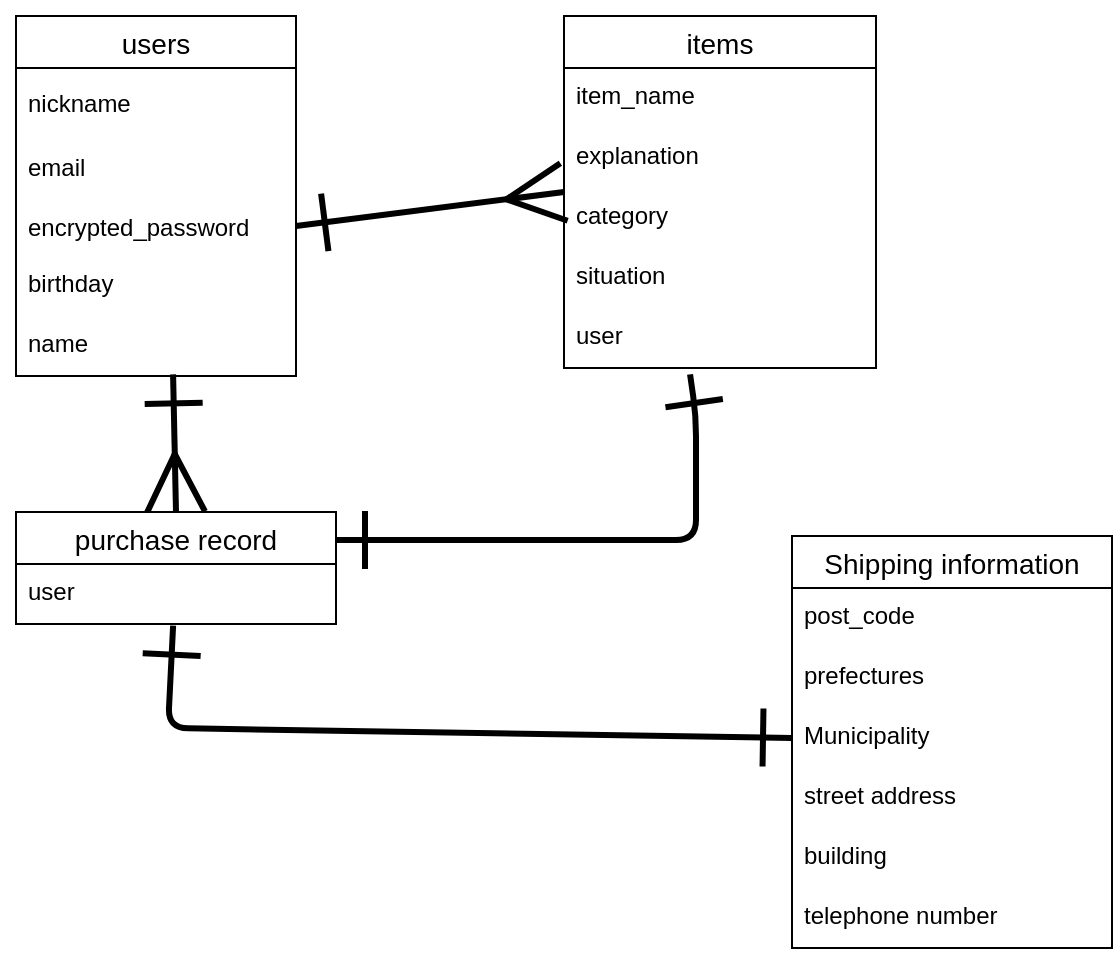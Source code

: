 <mxfile>
    <diagram id="a6E6QJQk8y6paAJDhlJO" name="ページ1">
        <mxGraphModel dx="328" dy="563" grid="1" gridSize="12" guides="1" tooltips="1" connect="1" arrows="1" fold="1" page="1" pageScale="1" pageWidth="827" pageHeight="1169" math="0" shadow="0">
            <root>
                <mxCell id="0"/>
                <mxCell id="1" parent="0"/>
                <mxCell id="38" style="edgeStyle=none;html=1;exitX=0;exitY=0;exitDx=0;exitDy=0;entryX=0;entryY=0;entryDx=0;entryDy=0;" edge="1" parent="1" source="15" target="15">
                    <mxGeometry relative="1" as="geometry">
                        <mxPoint x="100" y="40" as="targetPoint"/>
                    </mxGeometry>
                </mxCell>
                <mxCell id="15" value="users" style="swimlane;fontStyle=0;childLayout=stackLayout;horizontal=1;startSize=26;horizontalStack=0;resizeParent=1;resizeParentMax=0;resizeLast=0;collapsible=1;marginBottom=0;align=center;fontSize=14;" vertex="1" parent="1">
                    <mxGeometry x="140" y="40" width="140" height="180" as="geometry">
                        <mxRectangle x="90" y="90" width="60" height="30" as="alternateBounds"/>
                    </mxGeometry>
                </mxCell>
                <mxCell id="16" value="nickname" style="text;strokeColor=none;fillColor=none;spacingLeft=4;spacingRight=4;overflow=hidden;rotatable=0;points=[[0,0.5],[1,0.5]];portConstraint=eastwest;fontSize=12;align=left;verticalAlign=middle;" vertex="1" parent="15">
                    <mxGeometry y="26" width="140" height="34" as="geometry"/>
                </mxCell>
                <mxCell id="39" value="email" style="text;strokeColor=none;fillColor=none;spacingLeft=4;spacingRight=4;overflow=hidden;rotatable=0;points=[[0,0.5],[1,0.5]];portConstraint=eastwest;fontSize=12;verticalAlign=middle;" vertex="1" parent="15">
                    <mxGeometry y="60" width="140" height="30" as="geometry"/>
                </mxCell>
                <mxCell id="41" value="encrypted_password" style="text;strokeColor=none;fillColor=none;spacingLeft=4;spacingRight=4;overflow=hidden;rotatable=0;points=[[0,0.5],[1,0.5]];portConstraint=eastwest;fontSize=12;verticalAlign=middle;" vertex="1" parent="15">
                    <mxGeometry y="90" width="140" height="30" as="geometry"/>
                </mxCell>
                <mxCell id="46" value="" style="edgeStyle=none;html=1;startArrow=none;" edge="1" parent="15">
                    <mxGeometry relative="1" as="geometry">
                        <mxPoint x="211.818" y="120" as="sourcePoint"/>
                        <mxPoint x="212" y="120" as="targetPoint"/>
                        <Array as="points"/>
                    </mxGeometry>
                </mxCell>
                <mxCell id="59" value="" style="edgeStyle=none;html=1;entryX=0.493;entryY=1.027;entryDx=0;entryDy=0;entryPerimeter=0;endArrow=none;startArrow=none;" edge="1" parent="15" source="95" target="58">
                    <mxGeometry relative="1" as="geometry">
                        <mxPoint x="325.472" y="230" as="sourcePoint"/>
                        <mxPoint x="327.34" y="190.81" as="targetPoint"/>
                    </mxGeometry>
                </mxCell>
                <mxCell id="58" value="birthday" style="text;strokeColor=none;fillColor=none;spacingLeft=4;spacingRight=4;overflow=hidden;rotatable=0;points=[[0,0.5],[1,0.5]];portConstraint=eastwest;fontSize=12;" vertex="1" parent="15">
                    <mxGeometry y="120" width="140" height="30" as="geometry"/>
                </mxCell>
                <mxCell id="136" value="" style="edgeStyle=none;html=1;entryX=0.493;entryY=1.027;entryDx=0;entryDy=0;entryPerimeter=0;endArrow=none;" edge="1" parent="15" source="15" target="95">
                    <mxGeometry relative="1" as="geometry">
                        <mxPoint x="350.831" y="250" as="sourcePoint"/>
                        <mxPoint x="351.99" y="220.81" as="targetPoint"/>
                    </mxGeometry>
                </mxCell>
                <mxCell id="95" value="name" style="text;strokeColor=none;fillColor=none;spacingLeft=4;spacingRight=4;overflow=hidden;rotatable=0;points=[[0,0.5],[1,0.5]];portConstraint=eastwest;fontSize=12;" vertex="1" parent="15">
                    <mxGeometry y="150" width="140" height="30" as="geometry"/>
                </mxCell>
                <mxCell id="23" value="items" style="swimlane;fontStyle=0;childLayout=stackLayout;horizontal=1;startSize=26;horizontalStack=0;resizeParent=1;resizeParentMax=0;resizeLast=0;collapsible=1;marginBottom=0;align=center;fontSize=14;" vertex="1" parent="1">
                    <mxGeometry x="414" y="40" width="156" height="176" as="geometry"/>
                </mxCell>
                <mxCell id="139" value="item_name" style="text;strokeColor=none;fillColor=none;spacingLeft=4;spacingRight=4;overflow=hidden;rotatable=0;points=[[0,0.5],[1,0.5]];portConstraint=eastwest;fontSize=12;" vertex="1" parent="23">
                    <mxGeometry y="26" width="156" height="30" as="geometry"/>
                </mxCell>
                <mxCell id="140" value="explanation&#10;&#10;" style="text;strokeColor=none;fillColor=none;spacingLeft=4;spacingRight=4;overflow=hidden;rotatable=0;points=[[0,0.5],[1,0.5]];portConstraint=eastwest;fontSize=12;" vertex="1" parent="23">
                    <mxGeometry y="56" width="156" height="30" as="geometry"/>
                </mxCell>
                <mxCell id="26" value="category&#10;&#10;" style="text;strokeColor=none;fillColor=none;spacingLeft=4;spacingRight=4;overflow=hidden;rotatable=0;points=[[0,0.5],[1,0.5]];portConstraint=eastwest;fontSize=12;" vertex="1" parent="23">
                    <mxGeometry y="86" width="156" height="30" as="geometry"/>
                </mxCell>
                <mxCell id="142" value="situation&#10;" style="text;strokeColor=none;fillColor=none;spacingLeft=4;spacingRight=4;overflow=hidden;rotatable=0;points=[[0,0.5],[1,0.5]];portConstraint=eastwest;fontSize=12;" vertex="1" parent="23">
                    <mxGeometry y="116" width="156" height="30" as="geometry"/>
                </mxCell>
                <mxCell id="143" value="user" style="text;strokeColor=none;fillColor=none;spacingLeft=4;spacingRight=4;overflow=hidden;rotatable=0;points=[[0,0.5],[1,0.5]];portConstraint=eastwest;fontSize=12;" vertex="1" parent="23">
                    <mxGeometry y="146" width="156" height="30" as="geometry"/>
                </mxCell>
                <mxCell id="146" style="edgeStyle=none;jumpSize=8;html=1;exitX=1;exitY=0.25;exitDx=0;exitDy=0;strokeWidth=3;startArrow=ERone;startFill=0;endArrow=ERone;endFill=0;startSize=25;endSize=25;sourcePerimeterSpacing=19;targetPerimeterSpacing=19;entryX=0.404;entryY=1.107;entryDx=0;entryDy=0;entryPerimeter=0;" edge="1" parent="1" source="27" target="143">
                    <mxGeometry relative="1" as="geometry">
                        <mxPoint x="492" y="302" as="targetPoint"/>
                        <Array as="points">
                            <mxPoint x="480" y="302"/>
                            <mxPoint x="480" y="240"/>
                        </Array>
                    </mxGeometry>
                </mxCell>
                <mxCell id="149" style="edgeStyle=none;jumpSize=8;html=1;exitX=0.5;exitY=0;exitDx=0;exitDy=0;entryX=0.561;entryY=0.973;entryDx=0;entryDy=0;entryPerimeter=0;strokeWidth=3;startArrow=ERmany;startFill=0;endArrow=ERone;endFill=0;startSize=25;endSize=25;sourcePerimeterSpacing=19;targetPerimeterSpacing=19;" edge="1" parent="1" source="27" target="95">
                    <mxGeometry relative="1" as="geometry"/>
                </mxCell>
                <mxCell id="27" value="purchase record" style="swimlane;fontStyle=0;childLayout=stackLayout;horizontal=1;startSize=26;horizontalStack=0;resizeParent=1;resizeParentMax=0;resizeLast=0;collapsible=1;marginBottom=0;align=center;fontSize=14;" vertex="1" parent="1">
                    <mxGeometry x="140" y="288" width="160" height="56" as="geometry"/>
                </mxCell>
                <mxCell id="28" value="user" style="text;strokeColor=none;fillColor=none;spacingLeft=4;spacingRight=4;overflow=hidden;rotatable=0;points=[[0,0.5],[1,0.5]];portConstraint=eastwest;fontSize=12;" vertex="1" parent="27">
                    <mxGeometry y="26" width="160" height="30" as="geometry"/>
                </mxCell>
                <mxCell id="31" value="Shipping information" style="swimlane;fontStyle=0;childLayout=stackLayout;horizontal=1;startSize=26;horizontalStack=0;resizeParent=1;resizeParentMax=0;resizeLast=0;collapsible=1;marginBottom=0;align=center;fontSize=14;" vertex="1" parent="1">
                    <mxGeometry x="528" y="300" width="160" height="206" as="geometry"/>
                </mxCell>
                <mxCell id="32" value="post_code" style="text;strokeColor=none;fillColor=none;spacingLeft=4;spacingRight=4;overflow=hidden;rotatable=0;points=[[0,0.5],[1,0.5]];portConstraint=eastwest;fontSize=12;" vertex="1" parent="31">
                    <mxGeometry y="26" width="160" height="30" as="geometry"/>
                </mxCell>
                <mxCell id="150" value="prefectures" style="text;strokeColor=none;fillColor=none;spacingLeft=4;spacingRight=4;overflow=hidden;rotatable=0;points=[[0,0.5],[1,0.5]];portConstraint=eastwest;fontSize=12;" vertex="1" parent="31">
                    <mxGeometry y="56" width="160" height="30" as="geometry"/>
                </mxCell>
                <mxCell id="34" value="Municipality" style="text;strokeColor=none;fillColor=none;spacingLeft=4;spacingRight=4;overflow=hidden;rotatable=0;points=[[0,0.5],[1,0.5]];portConstraint=eastwest;fontSize=12;" vertex="1" parent="31">
                    <mxGeometry y="86" width="160" height="30" as="geometry"/>
                </mxCell>
                <mxCell id="152" value="street address" style="text;strokeColor=none;fillColor=none;spacingLeft=4;spacingRight=4;overflow=hidden;rotatable=0;points=[[0,0.5],[1,0.5]];portConstraint=eastwest;fontSize=12;" vertex="1" parent="31">
                    <mxGeometry y="116" width="160" height="30" as="geometry"/>
                </mxCell>
                <mxCell id="153" value="building&#10;" style="text;strokeColor=none;fillColor=none;spacingLeft=4;spacingRight=4;overflow=hidden;rotatable=0;points=[[0,0.5],[1,0.5]];portConstraint=eastwest;fontSize=12;" vertex="1" parent="31">
                    <mxGeometry y="146" width="160" height="30" as="geometry"/>
                </mxCell>
                <mxCell id="155" value="telephone number" style="text;strokeColor=none;fillColor=none;spacingLeft=4;spacingRight=4;overflow=hidden;rotatable=0;points=[[0,0.5],[1,0.5]];portConstraint=eastwest;fontSize=12;" vertex="1" parent="31">
                    <mxGeometry y="176" width="160" height="30" as="geometry"/>
                </mxCell>
                <mxCell id="144" style="edgeStyle=none;html=1;exitX=1;exitY=0.5;exitDx=0;exitDy=0;entryX=0;entryY=0.5;entryDx=0;entryDy=0;endArrow=ERmany;endFill=0;strokeWidth=3;jumpSize=8;sourcePerimeterSpacing=19;targetPerimeterSpacing=19;endSize=25;startSize=25;startArrow=ERone;startFill=0;" edge="1" parent="1" source="41" target="23">
                    <mxGeometry relative="1" as="geometry"/>
                </mxCell>
                <mxCell id="156" style="edgeStyle=none;jumpSize=8;html=1;exitX=0;exitY=0.5;exitDx=0;exitDy=0;strokeWidth=3;startArrow=ERone;startFill=0;endArrow=ERone;endFill=0;startSize=25;endSize=25;sourcePerimeterSpacing=19;targetPerimeterSpacing=19;entryX=0.491;entryY=1.027;entryDx=0;entryDy=0;entryPerimeter=0;" edge="1" parent="1" source="34" target="28">
                    <mxGeometry relative="1" as="geometry">
                        <mxPoint x="204" y="396" as="targetPoint"/>
                        <Array as="points">
                            <mxPoint x="216" y="396"/>
                        </Array>
                    </mxGeometry>
                </mxCell>
            </root>
        </mxGraphModel>
    </diagram>
</mxfile>